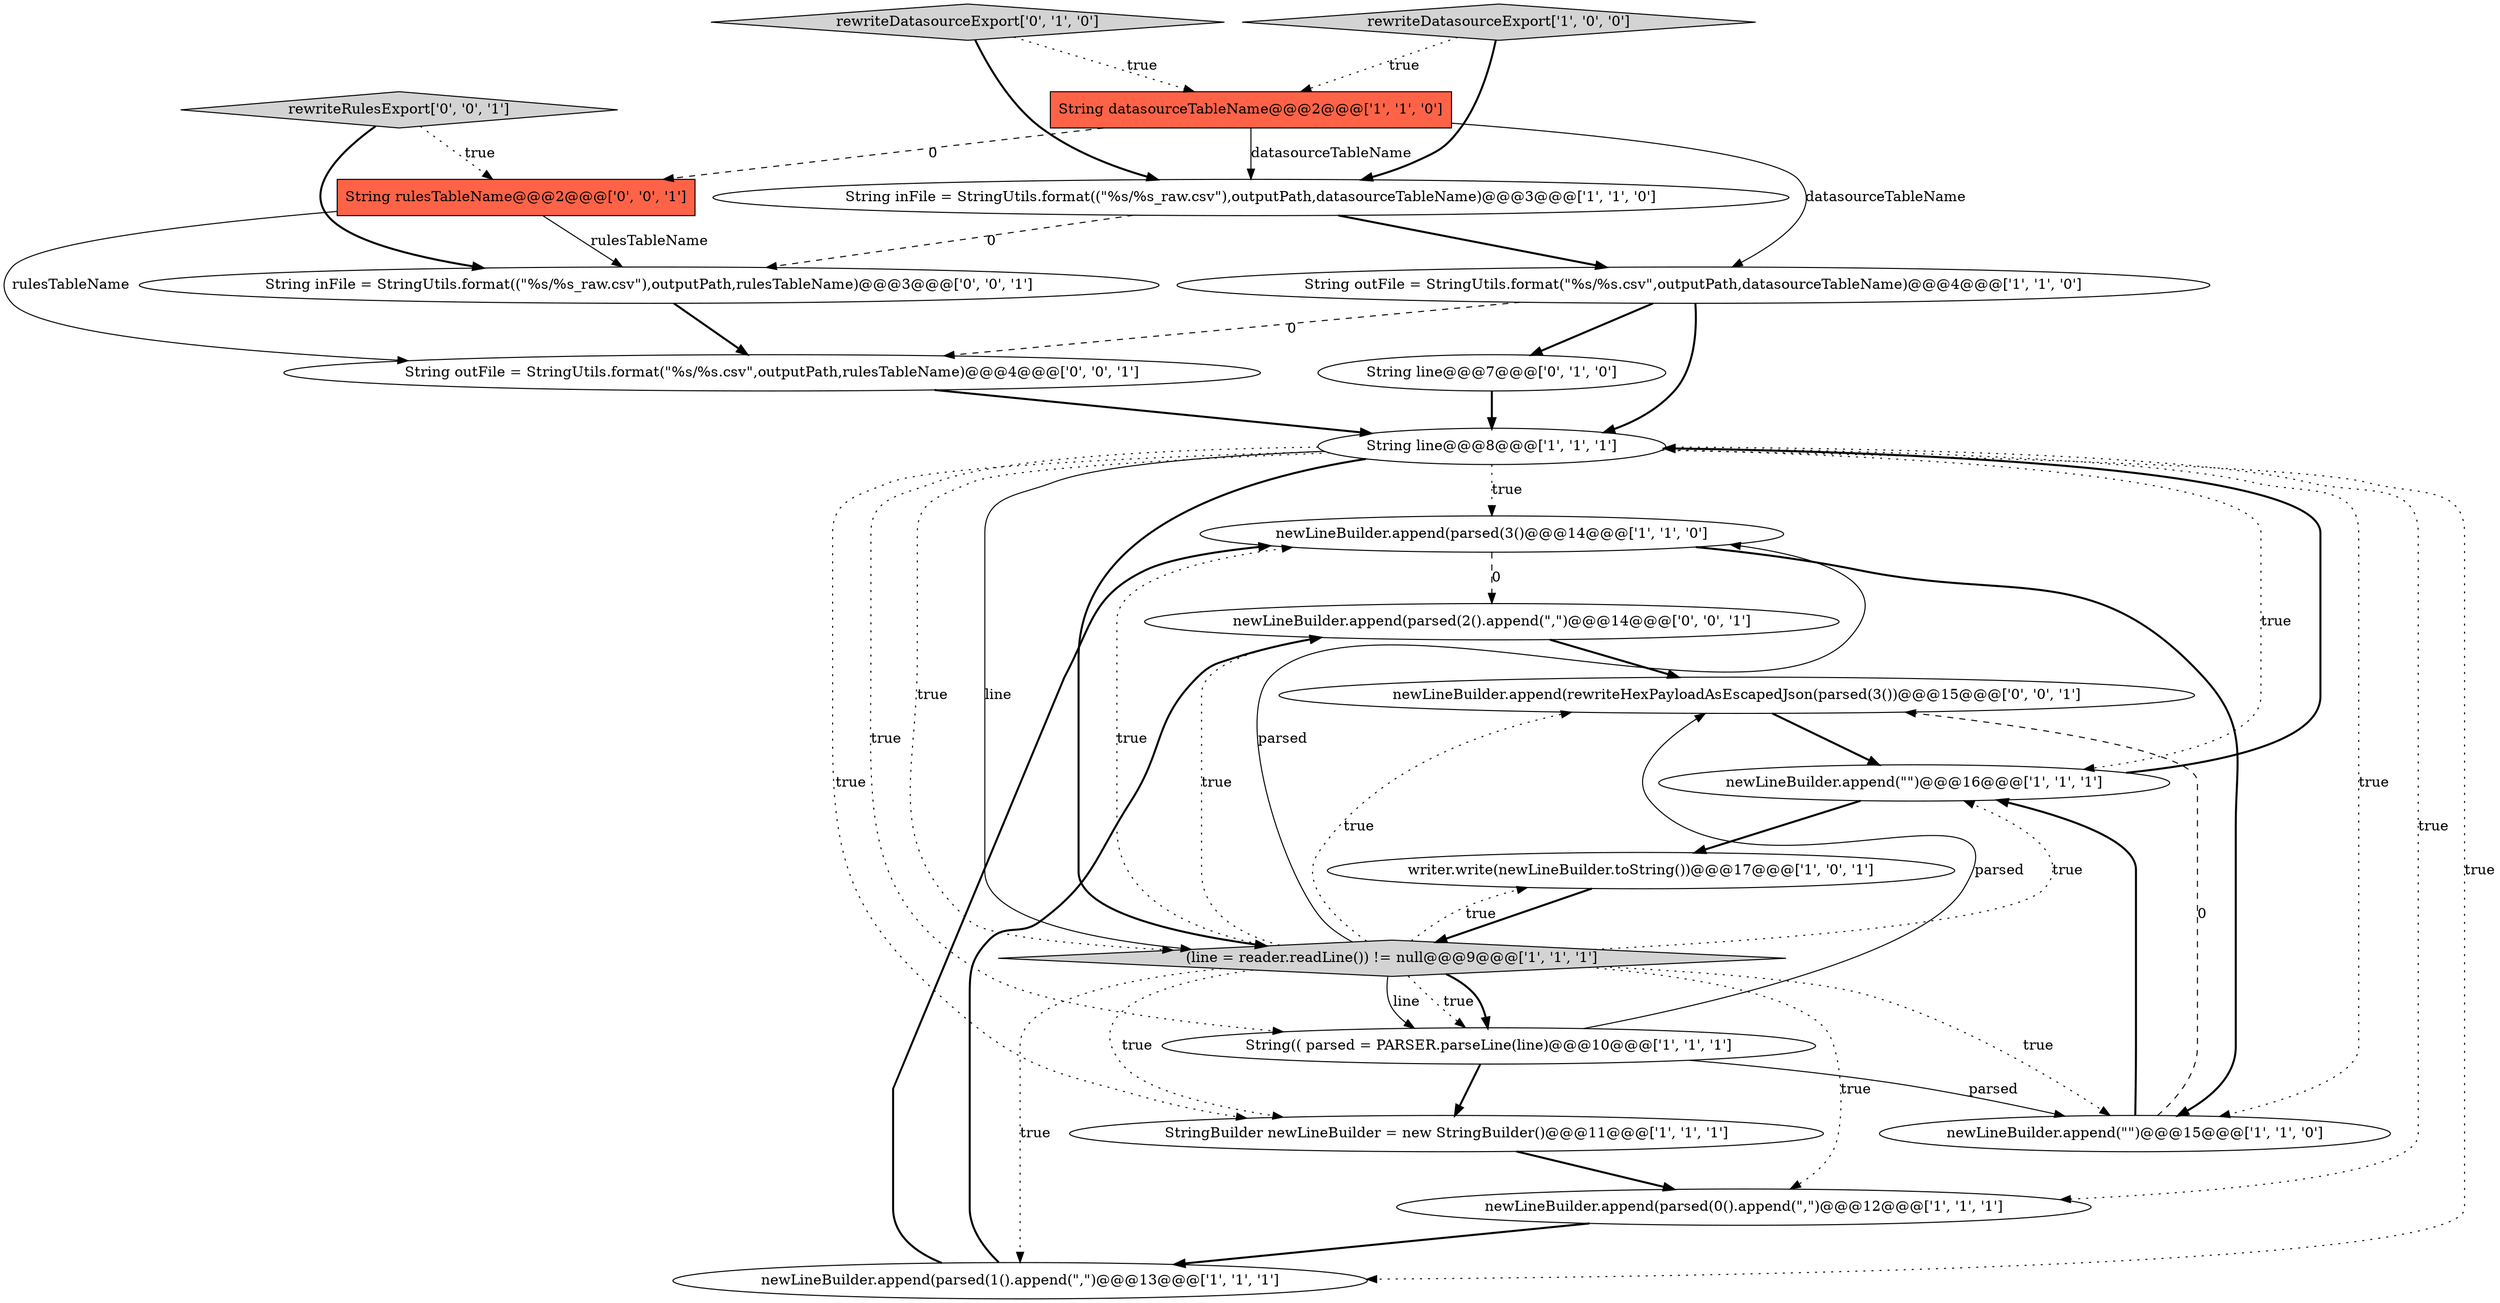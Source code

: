digraph {
15 [style = filled, label = "String line@@@7@@@['0', '1', '0']", fillcolor = white, shape = ellipse image = "AAA0AAABBB2BBB"];
14 [style = filled, label = "rewriteDatasourceExport['0', '1', '0']", fillcolor = lightgray, shape = diamond image = "AAA0AAABBB2BBB"];
7 [style = filled, label = "rewriteDatasourceExport['1', '0', '0']", fillcolor = lightgray, shape = diamond image = "AAA0AAABBB1BBB"];
17 [style = filled, label = "newLineBuilder.append(rewriteHexPayloadAsEscapedJson(parsed(3())@@@15@@@['0', '0', '1']", fillcolor = white, shape = ellipse image = "AAA0AAABBB3BBB"];
18 [style = filled, label = "newLineBuilder.append(parsed(2().append(\",\")@@@14@@@['0', '0', '1']", fillcolor = white, shape = ellipse image = "AAA0AAABBB3BBB"];
1 [style = filled, label = "newLineBuilder.append(parsed(3()@@@14@@@['1', '1', '0']", fillcolor = white, shape = ellipse image = "AAA0AAABBB1BBB"];
0 [style = filled, label = "String datasourceTableName@@@2@@@['1', '1', '0']", fillcolor = tomato, shape = box image = "AAA0AAABBB1BBB"];
8 [style = filled, label = "writer.write(newLineBuilder.toString())@@@17@@@['1', '0', '1']", fillcolor = white, shape = ellipse image = "AAA0AAABBB1BBB"];
3 [style = filled, label = "newLineBuilder.append(\"\")@@@16@@@['1', '1', '1']", fillcolor = white, shape = ellipse image = "AAA0AAABBB1BBB"];
2 [style = filled, label = "String outFile = StringUtils.format(\"%s/%s.csv\",outputPath,datasourceTableName)@@@4@@@['1', '1', '0']", fillcolor = white, shape = ellipse image = "AAA0AAABBB1BBB"];
21 [style = filled, label = "String inFile = StringUtils.format((\"%s/%s_raw.csv\"),outputPath,rulesTableName)@@@3@@@['0', '0', '1']", fillcolor = white, shape = ellipse image = "AAA0AAABBB3BBB"];
5 [style = filled, label = "String inFile = StringUtils.format((\"%s/%s_raw.csv\"),outputPath,datasourceTableName)@@@3@@@['1', '1', '0']", fillcolor = white, shape = ellipse image = "AAA0AAABBB1BBB"];
12 [style = filled, label = "String(( parsed = PARSER.parseLine(line)@@@10@@@['1', '1', '1']", fillcolor = white, shape = ellipse image = "AAA0AAABBB1BBB"];
20 [style = filled, label = "rewriteRulesExport['0', '0', '1']", fillcolor = lightgray, shape = diamond image = "AAA0AAABBB3BBB"];
4 [style = filled, label = "newLineBuilder.append(parsed(1().append(\",\")@@@13@@@['1', '1', '1']", fillcolor = white, shape = ellipse image = "AAA0AAABBB1BBB"];
11 [style = filled, label = "StringBuilder newLineBuilder = new StringBuilder()@@@11@@@['1', '1', '1']", fillcolor = white, shape = ellipse image = "AAA0AAABBB1BBB"];
19 [style = filled, label = "String outFile = StringUtils.format(\"%s/%s.csv\",outputPath,rulesTableName)@@@4@@@['0', '0', '1']", fillcolor = white, shape = ellipse image = "AAA0AAABBB3BBB"];
6 [style = filled, label = "(line = reader.readLine()) != null@@@9@@@['1', '1', '1']", fillcolor = lightgray, shape = diamond image = "AAA0AAABBB1BBB"];
13 [style = filled, label = "newLineBuilder.append(parsed(0().append(\",\")@@@12@@@['1', '1', '1']", fillcolor = white, shape = ellipse image = "AAA0AAABBB1BBB"];
16 [style = filled, label = "String rulesTableName@@@2@@@['0', '0', '1']", fillcolor = tomato, shape = box image = "AAA0AAABBB3BBB"];
10 [style = filled, label = "String line@@@8@@@['1', '1', '1']", fillcolor = white, shape = ellipse image = "AAA0AAABBB1BBB"];
9 [style = filled, label = "newLineBuilder.append(\"\")@@@15@@@['1', '1', '0']", fillcolor = white, shape = ellipse image = "AAA0AAABBB1BBB"];
15->10 [style = bold, label=""];
10->6 [style = dotted, label="true"];
10->12 [style = dotted, label="true"];
2->19 [style = dashed, label="0"];
21->19 [style = bold, label=""];
14->0 [style = dotted, label="true"];
6->13 [style = dotted, label="true"];
12->11 [style = bold, label=""];
0->2 [style = solid, label="datasourceTableName"];
0->5 [style = solid, label="datasourceTableName"];
6->1 [style = dotted, label="true"];
10->6 [style = solid, label="line"];
18->17 [style = bold, label=""];
10->3 [style = dotted, label="true"];
0->16 [style = dashed, label="0"];
19->10 [style = bold, label=""];
8->6 [style = bold, label=""];
4->18 [style = bold, label=""];
1->18 [style = dashed, label="0"];
7->0 [style = dotted, label="true"];
2->10 [style = bold, label=""];
10->9 [style = dotted, label="true"];
10->6 [style = bold, label=""];
6->17 [style = dotted, label="true"];
1->9 [style = bold, label=""];
6->1 [style = solid, label="parsed"];
20->21 [style = bold, label=""];
3->10 [style = bold, label=""];
5->2 [style = bold, label=""];
7->5 [style = bold, label=""];
6->18 [style = dotted, label="true"];
6->4 [style = dotted, label="true"];
10->13 [style = dotted, label="true"];
6->9 [style = dotted, label="true"];
12->17 [style = solid, label="parsed"];
10->11 [style = dotted, label="true"];
6->8 [style = dotted, label="true"];
3->8 [style = bold, label=""];
9->17 [style = dashed, label="0"];
11->13 [style = bold, label=""];
6->12 [style = solid, label="line"];
2->15 [style = bold, label=""];
12->9 [style = solid, label="parsed"];
17->3 [style = bold, label=""];
5->21 [style = dashed, label="0"];
9->3 [style = bold, label=""];
4->1 [style = bold, label=""];
6->12 [style = dotted, label="true"];
10->1 [style = dotted, label="true"];
6->11 [style = dotted, label="true"];
10->4 [style = dotted, label="true"];
6->3 [style = dotted, label="true"];
16->21 [style = solid, label="rulesTableName"];
16->19 [style = solid, label="rulesTableName"];
20->16 [style = dotted, label="true"];
14->5 [style = bold, label=""];
13->4 [style = bold, label=""];
6->12 [style = bold, label=""];
}
